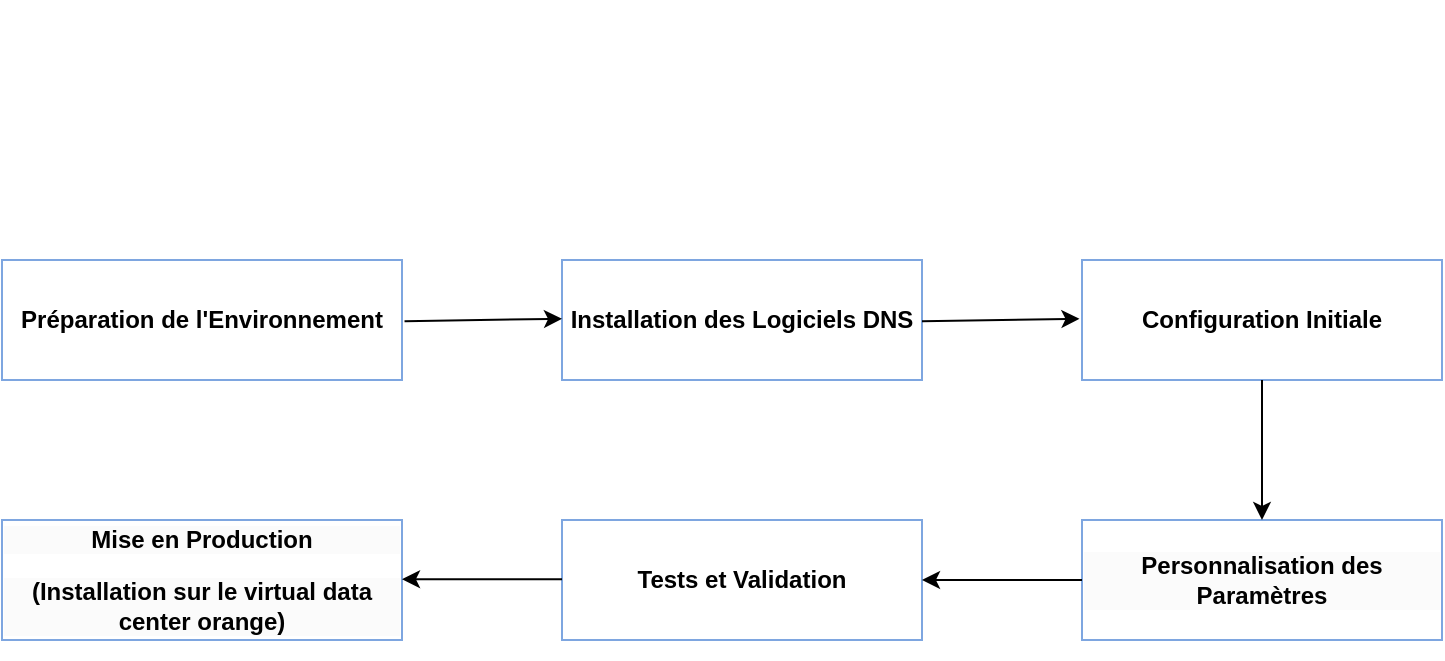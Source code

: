 <mxfile version="24.7.6">
  <diagram name="Page-1" id="d2Kw6dL8IXU789DSkAsm">
    <mxGraphModel dx="808" dy="408" grid="1" gridSize="10" guides="1" tooltips="1" connect="1" arrows="1" fold="1" page="1" pageScale="1" pageWidth="827" pageHeight="1169" math="0" shadow="0">
      <root>
        <mxCell id="0" />
        <mxCell id="1" parent="0" />
        <mxCell id="z7DT7eUzLvm8dvg10mEs-1" value="&lt;p&gt;&lt;strong&gt;Préparation de l&#39;Environnement&lt;/strong&gt;&lt;/p&gt;" style="rounded=0;whiteSpace=wrap;html=1;strokeColor=#7EA6E0;" vertex="1" parent="1">
          <mxGeometry x="30" y="150" width="200" height="60" as="geometry" />
        </mxCell>
        <mxCell id="z7DT7eUzLvm8dvg10mEs-2" value="&lt;p&gt;&lt;strong&gt;Installation des Logiciels DNS&lt;/strong&gt;&lt;/p&gt;" style="rounded=0;whiteSpace=wrap;html=1;strokeColor=#7EA6E0;" vertex="1" parent="1">
          <mxGeometry x="310" y="150" width="180" height="60" as="geometry" />
        </mxCell>
        <mxCell id="z7DT7eUzLvm8dvg10mEs-3" value="&lt;p&gt;&lt;strong&gt;Configuration Initiale&lt;/strong&gt;&lt;/p&gt;" style="rounded=0;whiteSpace=wrap;html=1;strokeColor=#7EA6E0;" vertex="1" parent="1">
          <mxGeometry x="570" y="150" width="180" height="60" as="geometry" />
        </mxCell>
        <mxCell id="z7DT7eUzLvm8dvg10mEs-4" value="&lt;p&gt;&lt;br&gt;&lt;/p&gt;" style="text;whiteSpace=wrap;html=1;" vertex="1" parent="1">
          <mxGeometry x="490" y="20" width="220" height="90" as="geometry" />
        </mxCell>
        <mxCell id="z7DT7eUzLvm8dvg10mEs-5" value="&lt;p&gt;&lt;/p&gt;&lt;ul style=&quot;forced-color-adjust: none; color: rgb(0, 0, 0); font-family: Helvetica; font-size: 12px; font-style: normal; font-variant-ligatures: normal; font-variant-caps: normal; font-weight: 400; letter-spacing: normal; orphans: 2; text-align: left; text-indent: 0px; text-transform: none; widows: 2; word-spacing: 0px; -webkit-text-stroke-width: 0px; white-space: normal; background-color: rgb(251, 251, 251); text-decoration-thickness: initial; text-decoration-style: initial; text-decoration-color: initial;&quot;&gt;&lt;/ul&gt;&lt;p&gt;&lt;/p&gt;&lt;p style=&quot;forced-color-adjust: none; color: rgb(0, 0, 0); font-family: Helvetica; font-size: 12px; font-style: normal; font-variant-ligatures: normal; font-variant-caps: normal; font-weight: 400; letter-spacing: normal; orphans: 2; text-indent: 0px; text-transform: none; widows: 2; word-spacing: 0px; -webkit-text-stroke-width: 0px; white-space: normal; background-color: rgb(251, 251, 251); text-decoration-thickness: initial; text-decoration-style: initial; text-decoration-color: initial;&quot;&gt;&lt;strong style=&quot;forced-color-adjust: none;&quot;&gt;Personnalisation des Paramètres&lt;/strong&gt;&lt;/p&gt;" style="rounded=0;whiteSpace=wrap;html=1;strokeColor=#7EA6E0;" vertex="1" parent="1">
          <mxGeometry x="570" y="280" width="180" height="60" as="geometry" />
        </mxCell>
        <mxCell id="z7DT7eUzLvm8dvg10mEs-6" value="&lt;p&gt;&lt;/p&gt;&lt;ul style=&quot;forced-color-adjust: none; color: rgb(0, 0, 0); font-family: Helvetica; font-size: 12px; font-style: normal; font-variant-ligatures: normal; font-variant-caps: normal; font-weight: 400; letter-spacing: normal; orphans: 2; text-align: left; text-indent: 0px; text-transform: none; widows: 2; word-spacing: 0px; -webkit-text-stroke-width: 0px; white-space: normal; background-color: rgb(251, 251, 251); text-decoration-thickness: initial; text-decoration-style: initial; text-decoration-color: initial;&quot;&gt;&lt;/ul&gt;&lt;p&gt;&lt;/p&gt;&lt;p&gt;&lt;strong&gt;Tests et Validation&lt;/strong&gt;&lt;/p&gt;" style="rounded=0;whiteSpace=wrap;html=1;strokeColor=#7EA6E0;" vertex="1" parent="1">
          <mxGeometry x="310" y="280" width="180" height="60" as="geometry" />
        </mxCell>
        <mxCell id="z7DT7eUzLvm8dvg10mEs-8" value="&lt;p&gt;&lt;/p&gt;&lt;ul style=&quot;forced-color-adjust: none; color: rgb(0, 0, 0); font-family: Helvetica; font-size: 12px; font-style: normal; font-variant-ligatures: normal; font-variant-caps: normal; font-weight: 400; letter-spacing: normal; orphans: 2; text-align: left; text-indent: 0px; text-transform: none; widows: 2; word-spacing: 0px; -webkit-text-stroke-width: 0px; white-space: normal; background-color: rgb(251, 251, 251); text-decoration-thickness: initial; text-decoration-style: initial; text-decoration-color: initial;&quot;&gt;&lt;/ul&gt;&lt;p&gt;&lt;/p&gt;&lt;p&gt;&lt;/p&gt;&lt;ul style=&quot;forced-color-adjust: none; color: rgb(0, 0, 0); font-family: Helvetica; font-size: 12px; font-style: normal; font-variant-ligatures: normal; font-variant-caps: normal; font-weight: 400; letter-spacing: normal; orphans: 2; text-align: left; text-indent: 0px; text-transform: none; widows: 2; word-spacing: 0px; -webkit-text-stroke-width: 0px; white-space: normal; background-color: rgb(251, 251, 251); text-decoration-thickness: initial; text-decoration-style: initial; text-decoration-color: initial;&quot;&gt;&lt;/ul&gt;&lt;p&gt;&lt;/p&gt;&lt;p style=&quot;forced-color-adjust: none; color: rgb(0, 0, 0); font-family: Helvetica; font-size: 12px; font-style: normal; font-variant-ligatures: normal; font-variant-caps: normal; font-weight: 400; letter-spacing: normal; orphans: 2; text-indent: 0px; text-transform: none; widows: 2; word-spacing: 0px; -webkit-text-stroke-width: 0px; white-space: normal; background-color: rgb(251, 251, 251); text-decoration-thickness: initial; text-decoration-style: initial; text-decoration-color: initial;&quot;&gt;&lt;strong style=&quot;forced-color-adjust: none;&quot;&gt;Mise en Production&lt;/strong&gt;&lt;/p&gt;&lt;p style=&quot;forced-color-adjust: none; color: rgb(0, 0, 0); font-family: Helvetica; font-size: 12px; font-style: normal; font-variant-ligatures: normal; font-variant-caps: normal; font-weight: 400; letter-spacing: normal; orphans: 2; text-indent: 0px; text-transform: none; widows: 2; word-spacing: 0px; -webkit-text-stroke-width: 0px; white-space: normal; background-color: rgb(251, 251, 251); text-decoration-thickness: initial; text-decoration-style: initial; text-decoration-color: initial;&quot;&gt;&lt;strong style=&quot;forced-color-adjust: none;&quot;&gt;(Installation sur le virtual data center orange)&lt;/strong&gt;&lt;/p&gt;" style="rounded=0;whiteSpace=wrap;html=1;strokeColor=#7EA6E0;" vertex="1" parent="1">
          <mxGeometry x="30" y="280" width="200" height="60" as="geometry" />
        </mxCell>
        <mxCell id="z7DT7eUzLvm8dvg10mEs-9" value="" style="endArrow=classic;html=1;rounded=0;entryX=-0.007;entryY=0.379;entryDx=0;entryDy=0;entryPerimeter=0;" edge="1" parent="1">
          <mxGeometry width="50" height="50" relative="1" as="geometry">
            <mxPoint x="231.26" y="180.63" as="sourcePoint" />
            <mxPoint x="310" y="179.37" as="targetPoint" />
          </mxGeometry>
        </mxCell>
        <mxCell id="z7DT7eUzLvm8dvg10mEs-10" value="" style="endArrow=classic;html=1;rounded=0;entryX=-0.007;entryY=0.379;entryDx=0;entryDy=0;entryPerimeter=0;" edge="1" parent="1">
          <mxGeometry width="50" height="50" relative="1" as="geometry">
            <mxPoint x="490" y="180.63" as="sourcePoint" />
            <mxPoint x="568.74" y="179.37" as="targetPoint" />
          </mxGeometry>
        </mxCell>
        <mxCell id="z7DT7eUzLvm8dvg10mEs-11" value="" style="endArrow=classic;html=1;rounded=0;entryX=0.5;entryY=0;entryDx=0;entryDy=0;exitX=0.5;exitY=1;exitDx=0;exitDy=0;" edge="1" parent="1" source="z7DT7eUzLvm8dvg10mEs-3" target="z7DT7eUzLvm8dvg10mEs-5">
          <mxGeometry width="50" height="50" relative="1" as="geometry">
            <mxPoint x="620.63" y="221.26" as="sourcePoint" />
            <mxPoint x="699.37" y="220" as="targetPoint" />
          </mxGeometry>
        </mxCell>
        <mxCell id="z7DT7eUzLvm8dvg10mEs-12" value="" style="endArrow=classic;html=1;rounded=0;entryX=1;entryY=0.5;entryDx=0;entryDy=0;exitX=0;exitY=0.5;exitDx=0;exitDy=0;" edge="1" parent="1" source="z7DT7eUzLvm8dvg10mEs-5" target="z7DT7eUzLvm8dvg10mEs-6">
          <mxGeometry width="50" height="50" relative="1" as="geometry">
            <mxPoint x="500" y="250" as="sourcePoint" />
            <mxPoint x="500" y="320" as="targetPoint" />
          </mxGeometry>
        </mxCell>
        <mxCell id="z7DT7eUzLvm8dvg10mEs-13" value="" style="endArrow=classic;html=1;rounded=0;entryX=1;entryY=0.5;entryDx=0;entryDy=0;exitX=0;exitY=0.5;exitDx=0;exitDy=0;" edge="1" parent="1">
          <mxGeometry width="50" height="50" relative="1" as="geometry">
            <mxPoint x="310" y="309.6" as="sourcePoint" />
            <mxPoint x="230" y="309.6" as="targetPoint" />
          </mxGeometry>
        </mxCell>
      </root>
    </mxGraphModel>
  </diagram>
</mxfile>
